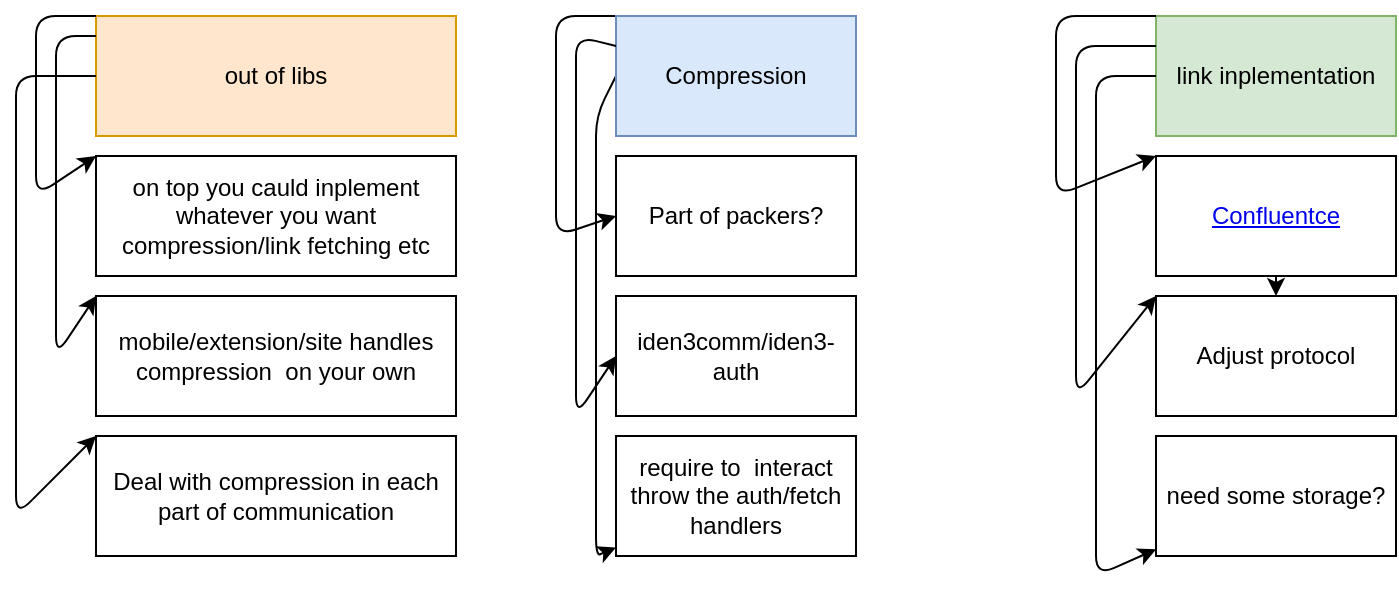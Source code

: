 <mxfile>
    <diagram id="uUYLYrJfn5SYH7sY5Y0s" name="Page-1">
        <mxGraphModel dx="955" dy="462" grid="1" gridSize="10" guides="1" tooltips="1" connect="1" arrows="1" fold="1" page="1" pageScale="1" pageWidth="827" pageHeight="1169" math="0" shadow="0">
            <root>
                <mxCell id="0"/>
                <mxCell id="1" parent="0"/>
                <mxCell id="2" value="out of libs" style="rounded=0;whiteSpace=wrap;html=1;fillColor=#ffe6cc;strokeColor=#d79b00;" vertex="1" parent="1">
                    <mxGeometry x="90" y="30" width="180" height="60" as="geometry"/>
                </mxCell>
                <mxCell id="5" value="Deal with compression in each part of communication" style="rounded=0;whiteSpace=wrap;html=1;" vertex="1" parent="1">
                    <mxGeometry x="90" y="240" width="180" height="60" as="geometry"/>
                </mxCell>
                <mxCell id="8" value="mobile/extension/site handles compression&amp;nbsp; on your own" style="rounded=0;whiteSpace=wrap;html=1;" vertex="1" parent="1">
                    <mxGeometry x="90" y="170" width="180" height="60" as="geometry"/>
                </mxCell>
                <mxCell id="12" value="" style="edgeStyle=none;html=1;entryX=0;entryY=0.5;entryDx=0;entryDy=0;exitX=0;exitY=0;exitDx=0;exitDy=0;" edge="1" parent="1" source="9" target="11">
                    <mxGeometry relative="1" as="geometry">
                        <mxPoint x="320" y="90" as="sourcePoint"/>
                        <Array as="points">
                            <mxPoint x="320" y="30"/>
                            <mxPoint x="320" y="140"/>
                        </Array>
                    </mxGeometry>
                </mxCell>
                <mxCell id="17" value="" style="edgeStyle=none;html=1;exitX=0;exitY=0.5;exitDx=0;exitDy=0;" edge="1" parent="1" source="9" target="16">
                    <mxGeometry relative="1" as="geometry">
                        <Array as="points">
                            <mxPoint x="340" y="80"/>
                            <mxPoint x="340" y="300"/>
                        </Array>
                    </mxGeometry>
                </mxCell>
                <mxCell id="9" value="Compression" style="rounded=0;whiteSpace=wrap;html=1;fillColor=#dae8fc;strokeColor=#6c8ebf;" vertex="1" parent="1">
                    <mxGeometry x="350" y="30" width="120" height="60" as="geometry"/>
                </mxCell>
                <mxCell id="10" value="on top you cauld inplement whatever you want&lt;br&gt;compression/link fetching etc" style="rounded=0;whiteSpace=wrap;html=1;" vertex="1" parent="1">
                    <mxGeometry x="90" y="100" width="180" height="60" as="geometry"/>
                </mxCell>
                <mxCell id="15" value="" style="edgeStyle=none;html=1;exitX=0;exitY=0.25;exitDx=0;exitDy=0;entryX=0;entryY=0.5;entryDx=0;entryDy=0;" edge="1" parent="1" source="9" target="14">
                    <mxGeometry relative="1" as="geometry">
                        <Array as="points">
                            <mxPoint x="330" y="40"/>
                            <mxPoint x="330" y="230"/>
                        </Array>
                    </mxGeometry>
                </mxCell>
                <mxCell id="11" value="Part of packers?" style="rounded=0;whiteSpace=wrap;html=1;" vertex="1" parent="1">
                    <mxGeometry x="350" y="100" width="120" height="60" as="geometry"/>
                </mxCell>
                <mxCell id="14" value="iden3comm/iden3-auth" style="rounded=0;whiteSpace=wrap;html=1;" vertex="1" parent="1">
                    <mxGeometry x="350" y="170" width="120" height="60" as="geometry"/>
                </mxCell>
                <mxCell id="16" value="require to&amp;nbsp; interact throw the auth/fetch handlers" style="rounded=0;whiteSpace=wrap;html=1;" vertex="1" parent="1">
                    <mxGeometry x="350" y="240" width="120" height="60" as="geometry"/>
                </mxCell>
                <mxCell id="18" value="link inplementation" style="whiteSpace=wrap;html=1;fillColor=#d5e8d4;strokeColor=#82b366;" vertex="1" parent="1">
                    <mxGeometry x="620" y="30" width="120" height="60" as="geometry"/>
                </mxCell>
                <mxCell id="23" value="" style="edgeStyle=none;html=1;exitX=0;exitY=0.25;exitDx=0;exitDy=0;entryX=0;entryY=0;entryDx=0;entryDy=0;" edge="1" parent="1" source="18" target="22">
                    <mxGeometry relative="1" as="geometry">
                        <Array as="points">
                            <mxPoint x="580" y="45"/>
                            <mxPoint x="580" y="220"/>
                        </Array>
                    </mxGeometry>
                </mxCell>
                <mxCell id="30" value="" style="edgeStyle=none;html=1;" edge="1" parent="1" source="19" target="22">
                    <mxGeometry relative="1" as="geometry"/>
                </mxCell>
                <UserObject label="&lt;a href=&quot;https://polygonid.atlassian.net/wiki/spaces/PI/pages/57737217/Core+Support+ping+urls+in+QR+for+flows+instead+of+JSON+content&quot;&gt;Confluentce&lt;/a&gt;" id="19">
                    <mxCell style="rounded=0;whiteSpace=wrap;html=1;" vertex="1" parent="1">
                        <mxGeometry x="620" y="100" width="120" height="60" as="geometry"/>
                    </mxCell>
                </UserObject>
                <mxCell id="21" value="" style="endArrow=classic;html=1;exitX=0;exitY=0;exitDx=0;exitDy=0;entryX=0;entryY=0;entryDx=0;entryDy=0;" edge="1" parent="1" source="18" target="19">
                    <mxGeometry width="50" height="50" relative="1" as="geometry">
                        <mxPoint x="700" y="210" as="sourcePoint"/>
                        <mxPoint x="570" y="130" as="targetPoint"/>
                        <Array as="points">
                            <mxPoint x="570" y="30"/>
                            <mxPoint x="570" y="120"/>
                        </Array>
                    </mxGeometry>
                </mxCell>
                <mxCell id="25" value="" style="edgeStyle=none;html=1;exitX=0;exitY=0.5;exitDx=0;exitDy=0;" edge="1" parent="1" source="18" target="24">
                    <mxGeometry relative="1" as="geometry">
                        <Array as="points">
                            <mxPoint x="590" y="60"/>
                            <mxPoint x="590" y="310"/>
                        </Array>
                    </mxGeometry>
                </mxCell>
                <mxCell id="22" value="Adjust protocol" style="whiteSpace=wrap;html=1;rounded=0;" vertex="1" parent="1">
                    <mxGeometry x="620" y="170" width="120" height="60" as="geometry"/>
                </mxCell>
                <mxCell id="24" value="need some storage?" style="whiteSpace=wrap;html=1;rounded=0;" vertex="1" parent="1">
                    <mxGeometry x="620" y="240" width="120" height="60" as="geometry"/>
                </mxCell>
                <mxCell id="27" value="" style="endArrow=classic;html=1;entryX=0;entryY=0;entryDx=0;entryDy=0;exitX=0;exitY=0;exitDx=0;exitDy=0;" edge="1" parent="1" source="2" target="10">
                    <mxGeometry width="50" height="50" relative="1" as="geometry">
                        <mxPoint x="20" y="150" as="sourcePoint"/>
                        <mxPoint x="70" y="100" as="targetPoint"/>
                        <Array as="points">
                            <mxPoint x="60" y="30"/>
                            <mxPoint x="60" y="120"/>
                        </Array>
                    </mxGeometry>
                </mxCell>
                <mxCell id="28" value="" style="endArrow=classic;html=1;entryX=0;entryY=0;entryDx=0;entryDy=0;" edge="1" parent="1" target="8">
                    <mxGeometry width="50" height="50" relative="1" as="geometry">
                        <mxPoint x="90" y="40" as="sourcePoint"/>
                        <mxPoint x="100" y="130" as="targetPoint"/>
                        <Array as="points">
                            <mxPoint x="70" y="40"/>
                            <mxPoint x="70" y="130"/>
                            <mxPoint x="70" y="200"/>
                        </Array>
                    </mxGeometry>
                </mxCell>
                <mxCell id="29" value="" style="endArrow=classic;html=1;exitX=0;exitY=0.5;exitDx=0;exitDy=0;entryX=0;entryY=0;entryDx=0;entryDy=0;" edge="1" parent="1" source="2" target="5">
                    <mxGeometry width="50" height="50" relative="1" as="geometry">
                        <mxPoint x="280" y="280" as="sourcePoint"/>
                        <mxPoint x="330" y="230" as="targetPoint"/>
                        <Array as="points">
                            <mxPoint x="50" y="60"/>
                            <mxPoint x="50" y="170"/>
                            <mxPoint x="50" y="280"/>
                        </Array>
                    </mxGeometry>
                </mxCell>
            </root>
        </mxGraphModel>
    </diagram>
</mxfile>
